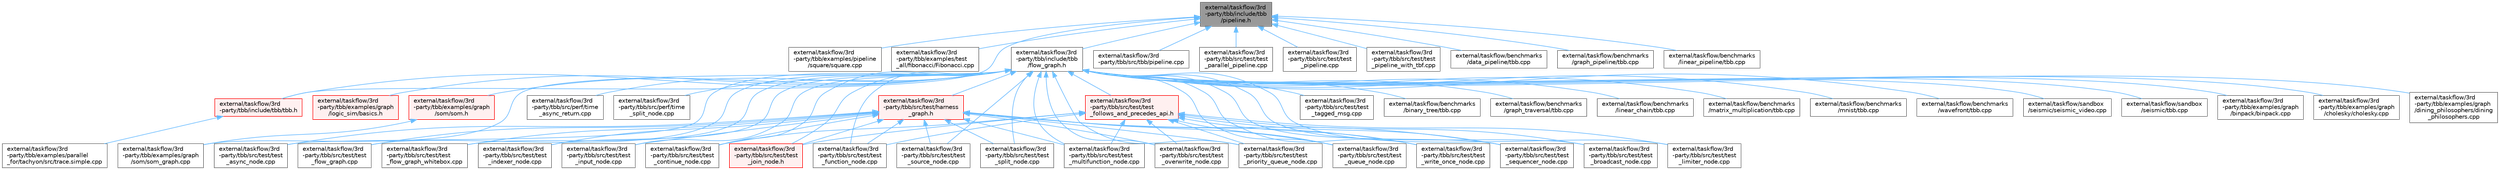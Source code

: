 digraph "external/taskflow/3rd-party/tbb/include/tbb/pipeline.h"
{
 // LATEX_PDF_SIZE
  bgcolor="transparent";
  edge [fontname=Helvetica,fontsize=10,labelfontname=Helvetica,labelfontsize=10];
  node [fontname=Helvetica,fontsize=10,shape=box,height=0.2,width=0.4];
  Node1 [id="Node000001",label="external/taskflow/3rd\l-party/tbb/include/tbb\l/pipeline.h",height=0.2,width=0.4,color="gray40", fillcolor="grey60", style="filled", fontcolor="black",tooltip=" "];
  Node1 -> Node2 [id="edge79_Node000001_Node000002",dir="back",color="steelblue1",style="solid",tooltip=" "];
  Node2 [id="Node000002",label="external/taskflow/3rd\l-party/tbb/examples/pipeline\l/square/square.cpp",height=0.2,width=0.4,color="grey40", fillcolor="white", style="filled",URL="$square_8cpp.html",tooltip=" "];
  Node1 -> Node3 [id="edge80_Node000001_Node000003",dir="back",color="steelblue1",style="solid",tooltip=" "];
  Node3 [id="Node000003",label="external/taskflow/3rd\l-party/tbb/examples/test\l_all/fibonacci/Fibonacci.cpp",height=0.2,width=0.4,color="grey40", fillcolor="white", style="filled",URL="$3rd-party_2tbb_2examples_2test__all_2fibonacci_2_fibonacci_8cpp.html",tooltip=" "];
  Node1 -> Node4 [id="edge81_Node000001_Node000004",dir="back",color="steelblue1",style="solid",tooltip=" "];
  Node4 [id="Node000004",label="external/taskflow/3rd\l-party/tbb/include/tbb\l/flow_graph.h",height=0.2,width=0.4,color="grey40", fillcolor="white", style="filled",URL="$flow__graph_8h.html",tooltip="The graph related classes and functions"];
  Node4 -> Node5 [id="edge82_Node000004_Node000005",dir="back",color="steelblue1",style="solid",tooltip=" "];
  Node5 [id="Node000005",label="external/taskflow/3rd\l-party/tbb/examples/graph\l/binpack/binpack.cpp",height=0.2,width=0.4,color="grey40", fillcolor="white", style="filled",URL="$binpack_8cpp.html",tooltip=" "];
  Node4 -> Node6 [id="edge83_Node000004_Node000006",dir="back",color="steelblue1",style="solid",tooltip=" "];
  Node6 [id="Node000006",label="external/taskflow/3rd\l-party/tbb/examples/graph\l/cholesky/cholesky.cpp",height=0.2,width=0.4,color="grey40", fillcolor="white", style="filled",URL="$tbb_2examples_2graph_2cholesky_2cholesky_8cpp.html",tooltip=" "];
  Node4 -> Node7 [id="edge84_Node000004_Node000007",dir="back",color="steelblue1",style="solid",tooltip=" "];
  Node7 [id="Node000007",label="external/taskflow/3rd\l-party/tbb/examples/graph\l/dining_philosophers/dining\l_philosophers.cpp",height=0.2,width=0.4,color="grey40", fillcolor="white", style="filled",URL="$dining__philosophers_8cpp.html",tooltip=" "];
  Node4 -> Node8 [id="edge85_Node000004_Node000008",dir="back",color="steelblue1",style="solid",tooltip=" "];
  Node8 [id="Node000008",label="external/taskflow/3rd\l-party/tbb/examples/graph\l/logic_sim/basics.h",height=0.2,width=0.4,color="red", fillcolor="#FFF0F0", style="filled",URL="$basics_8h.html",tooltip=" "];
  Node4 -> Node13 [id="edge86_Node000004_Node000013",dir="back",color="steelblue1",style="solid",tooltip=" "];
  Node13 [id="Node000013",label="external/taskflow/3rd\l-party/tbb/examples/graph\l/som/som.h",height=0.2,width=0.4,color="red", fillcolor="#FFF0F0", style="filled",URL="$som_8h.html",tooltip=" "];
  Node13 -> Node15 [id="edge87_Node000013_Node000015",dir="back",color="steelblue1",style="solid",tooltip=" "];
  Node15 [id="Node000015",label="external/taskflow/3rd\l-party/tbb/examples/graph\l/som/som_graph.cpp",height=0.2,width=0.4,color="grey40", fillcolor="white", style="filled",URL="$som__graph_8cpp.html",tooltip=" "];
  Node4 -> Node15 [id="edge88_Node000004_Node000015",dir="back",color="steelblue1",style="solid",tooltip=" "];
  Node4 -> Node16 [id="edge89_Node000004_Node000016",dir="back",color="steelblue1",style="solid",tooltip=" "];
  Node16 [id="Node000016",label="external/taskflow/3rd\l-party/tbb/include/tbb/tbb.h",height=0.2,width=0.4,color="red", fillcolor="#FFF0F0", style="filled",URL="$tbb_8h.html",tooltip=" "];
  Node16 -> Node17 [id="edge90_Node000016_Node000017",dir="back",color="steelblue1",style="solid",tooltip=" "];
  Node17 [id="Node000017",label="external/taskflow/3rd\l-party/tbb/examples/parallel\l_for/tachyon/src/trace.simple.cpp",height=0.2,width=0.4,color="grey40", fillcolor="white", style="filled",URL="$trace_8simple_8cpp.html",tooltip=" "];
  Node4 -> Node19 [id="edge91_Node000004_Node000019",dir="back",color="steelblue1",style="solid",tooltip=" "];
  Node19 [id="Node000019",label="external/taskflow/3rd\l-party/tbb/src/perf/time\l_async_return.cpp",height=0.2,width=0.4,color="grey40", fillcolor="white", style="filled",URL="$time__async__return_8cpp.html",tooltip=" "];
  Node4 -> Node20 [id="edge92_Node000004_Node000020",dir="back",color="steelblue1",style="solid",tooltip=" "];
  Node20 [id="Node000020",label="external/taskflow/3rd\l-party/tbb/src/perf/time\l_split_node.cpp",height=0.2,width=0.4,color="grey40", fillcolor="white", style="filled",URL="$time__split__node_8cpp.html",tooltip=" "];
  Node4 -> Node21 [id="edge93_Node000004_Node000021",dir="back",color="steelblue1",style="solid",tooltip=" "];
  Node21 [id="Node000021",label="external/taskflow/3rd\l-party/tbb/src/test/harness\l_graph.h",height=0.2,width=0.4,color="red", fillcolor="#FFF0F0", style="filled",URL="$harness__graph_8h.html",tooltip=" "];
  Node21 -> Node22 [id="edge94_Node000021_Node000022",dir="back",color="steelblue1",style="solid",tooltip=" "];
  Node22 [id="Node000022",label="external/taskflow/3rd\l-party/tbb/src/test/test\l_async_node.cpp",height=0.2,width=0.4,color="grey40", fillcolor="white", style="filled",URL="$test__async__node_8cpp.html",tooltip=" "];
  Node21 -> Node24 [id="edge95_Node000021_Node000024",dir="back",color="steelblue1",style="solid",tooltip=" "];
  Node24 [id="Node000024",label="external/taskflow/3rd\l-party/tbb/src/test/test\l_continue_node.cpp",height=0.2,width=0.4,color="grey40", fillcolor="white", style="filled",URL="$test__continue__node_8cpp.html",tooltip=" "];
  Node21 -> Node25 [id="edge96_Node000021_Node000025",dir="back",color="steelblue1",style="solid",tooltip=" "];
  Node25 [id="Node000025",label="external/taskflow/3rd\l-party/tbb/src/test/test\l_flow_graph.cpp",height=0.2,width=0.4,color="grey40", fillcolor="white", style="filled",URL="$test__flow__graph_8cpp.html",tooltip=" "];
  Node21 -> Node26 [id="edge97_Node000021_Node000026",dir="back",color="steelblue1",style="solid",tooltip=" "];
  Node26 [id="Node000026",label="external/taskflow/3rd\l-party/tbb/src/test/test\l_flow_graph_whitebox.cpp",height=0.2,width=0.4,color="grey40", fillcolor="white", style="filled",URL="$test__flow__graph__whitebox_8cpp.html",tooltip=" "];
  Node21 -> Node27 [id="edge98_Node000021_Node000027",dir="back",color="steelblue1",style="solid",tooltip=" "];
  Node27 [id="Node000027",label="external/taskflow/3rd\l-party/tbb/src/test/test\l_function_node.cpp",height=0.2,width=0.4,color="grey40", fillcolor="white", style="filled",URL="$test__function__node_8cpp.html",tooltip=" "];
  Node21 -> Node28 [id="edge99_Node000021_Node000028",dir="back",color="steelblue1",style="solid",tooltip=" "];
  Node28 [id="Node000028",label="external/taskflow/3rd\l-party/tbb/src/test/test\l_indexer_node.cpp",height=0.2,width=0.4,color="grey40", fillcolor="white", style="filled",URL="$test__indexer__node_8cpp.html",tooltip=" "];
  Node21 -> Node29 [id="edge100_Node000021_Node000029",dir="back",color="steelblue1",style="solid",tooltip=" "];
  Node29 [id="Node000029",label="external/taskflow/3rd\l-party/tbb/src/test/test\l_input_node.cpp",height=0.2,width=0.4,color="grey40", fillcolor="white", style="filled",URL="$test__input__node_8cpp.html",tooltip=" "];
  Node21 -> Node30 [id="edge101_Node000021_Node000030",dir="back",color="steelblue1",style="solid",tooltip=" "];
  Node30 [id="Node000030",label="external/taskflow/3rd\l-party/tbb/src/test/test\l_join_node.h",height=0.2,width=0.4,color="red", fillcolor="#FFF0F0", style="filled",URL="$test__join__node_8h.html",tooltip=" "];
  Node21 -> Node34 [id="edge102_Node000021_Node000034",dir="back",color="steelblue1",style="solid",tooltip=" "];
  Node34 [id="Node000034",label="external/taskflow/3rd\l-party/tbb/src/test/test\l_multifunction_node.cpp",height=0.2,width=0.4,color="grey40", fillcolor="white", style="filled",URL="$test__multifunction__node_8cpp.html",tooltip=" "];
  Node21 -> Node35 [id="edge103_Node000021_Node000035",dir="back",color="steelblue1",style="solid",tooltip=" "];
  Node35 [id="Node000035",label="external/taskflow/3rd\l-party/tbb/src/test/test\l_overwrite_node.cpp",height=0.2,width=0.4,color="grey40", fillcolor="white", style="filled",URL="$test__overwrite__node_8cpp.html",tooltip=" "];
  Node21 -> Node36 [id="edge104_Node000021_Node000036",dir="back",color="steelblue1",style="solid",tooltip=" "];
  Node36 [id="Node000036",label="external/taskflow/3rd\l-party/tbb/src/test/test\l_priority_queue_node.cpp",height=0.2,width=0.4,color="grey40", fillcolor="white", style="filled",URL="$test__priority__queue__node_8cpp.html",tooltip=" "];
  Node21 -> Node37 [id="edge105_Node000021_Node000037",dir="back",color="steelblue1",style="solid",tooltip=" "];
  Node37 [id="Node000037",label="external/taskflow/3rd\l-party/tbb/src/test/test\l_queue_node.cpp",height=0.2,width=0.4,color="grey40", fillcolor="white", style="filled",URL="$test__queue__node_8cpp.html",tooltip=" "];
  Node21 -> Node38 [id="edge106_Node000021_Node000038",dir="back",color="steelblue1",style="solid",tooltip=" "];
  Node38 [id="Node000038",label="external/taskflow/3rd\l-party/tbb/src/test/test\l_sequencer_node.cpp",height=0.2,width=0.4,color="grey40", fillcolor="white", style="filled",URL="$test__sequencer__node_8cpp.html",tooltip=" "];
  Node21 -> Node39 [id="edge107_Node000021_Node000039",dir="back",color="steelblue1",style="solid",tooltip=" "];
  Node39 [id="Node000039",label="external/taskflow/3rd\l-party/tbb/src/test/test\l_source_node.cpp",height=0.2,width=0.4,color="grey40", fillcolor="white", style="filled",URL="$test__source__node_8cpp.html",tooltip=" "];
  Node21 -> Node40 [id="edge108_Node000021_Node000040",dir="back",color="steelblue1",style="solid",tooltip=" "];
  Node40 [id="Node000040",label="external/taskflow/3rd\l-party/tbb/src/test/test\l_split_node.cpp",height=0.2,width=0.4,color="grey40", fillcolor="white", style="filled",URL="$test__split__node_8cpp.html",tooltip=" "];
  Node21 -> Node41 [id="edge109_Node000021_Node000041",dir="back",color="steelblue1",style="solid",tooltip=" "];
  Node41 [id="Node000041",label="external/taskflow/3rd\l-party/tbb/src/test/test\l_write_once_node.cpp",height=0.2,width=0.4,color="grey40", fillcolor="white", style="filled",URL="$test__write__once__node_8cpp.html",tooltip=" "];
  Node4 -> Node22 [id="edge110_Node000004_Node000022",dir="back",color="steelblue1",style="solid",tooltip=" "];
  Node4 -> Node42 [id="edge111_Node000004_Node000042",dir="back",color="steelblue1",style="solid",tooltip=" "];
  Node42 [id="Node000042",label="external/taskflow/3rd\l-party/tbb/src/test/test\l_broadcast_node.cpp",height=0.2,width=0.4,color="grey40", fillcolor="white", style="filled",URL="$test__broadcast__node_8cpp.html",tooltip=" "];
  Node4 -> Node24 [id="edge112_Node000004_Node000024",dir="back",color="steelblue1",style="solid",tooltip=" "];
  Node4 -> Node25 [id="edge113_Node000004_Node000025",dir="back",color="steelblue1",style="solid",tooltip=" "];
  Node4 -> Node26 [id="edge114_Node000004_Node000026",dir="back",color="steelblue1",style="solid",tooltip=" "];
  Node4 -> Node43 [id="edge115_Node000004_Node000043",dir="back",color="steelblue1",style="solid",tooltip=" "];
  Node43 [id="Node000043",label="external/taskflow/3rd\l-party/tbb/src/test/test\l_follows_and_precedes_api.h",height=0.2,width=0.4,color="red", fillcolor="#FFF0F0", style="filled",URL="$test__follows__and__precedes__api_8h.html",tooltip=" "];
  Node43 -> Node42 [id="edge116_Node000043_Node000042",dir="back",color="steelblue1",style="solid",tooltip=" "];
  Node43 -> Node24 [id="edge117_Node000043_Node000024",dir="back",color="steelblue1",style="solid",tooltip=" "];
  Node43 -> Node27 [id="edge118_Node000043_Node000027",dir="back",color="steelblue1",style="solid",tooltip=" "];
  Node43 -> Node30 [id="edge119_Node000043_Node000030",dir="back",color="steelblue1",style="solid",tooltip=" "];
  Node43 -> Node44 [id="edge120_Node000043_Node000044",dir="back",color="steelblue1",style="solid",tooltip=" "];
  Node44 [id="Node000044",label="external/taskflow/3rd\l-party/tbb/src/test/test\l_limiter_node.cpp",height=0.2,width=0.4,color="grey40", fillcolor="white", style="filled",URL="$test__limiter__node_8cpp.html",tooltip=" "];
  Node43 -> Node34 [id="edge121_Node000043_Node000034",dir="back",color="steelblue1",style="solid",tooltip=" "];
  Node43 -> Node35 [id="edge122_Node000043_Node000035",dir="back",color="steelblue1",style="solid",tooltip=" "];
  Node43 -> Node36 [id="edge123_Node000043_Node000036",dir="back",color="steelblue1",style="solid",tooltip=" "];
  Node43 -> Node37 [id="edge124_Node000043_Node000037",dir="back",color="steelblue1",style="solid",tooltip=" "];
  Node43 -> Node38 [id="edge125_Node000043_Node000038",dir="back",color="steelblue1",style="solid",tooltip=" "];
  Node43 -> Node41 [id="edge126_Node000043_Node000041",dir="back",color="steelblue1",style="solid",tooltip=" "];
  Node4 -> Node27 [id="edge127_Node000004_Node000027",dir="back",color="steelblue1",style="solid",tooltip=" "];
  Node4 -> Node28 [id="edge128_Node000004_Node000028",dir="back",color="steelblue1",style="solid",tooltip=" "];
  Node4 -> Node29 [id="edge129_Node000004_Node000029",dir="back",color="steelblue1",style="solid",tooltip=" "];
  Node4 -> Node30 [id="edge130_Node000004_Node000030",dir="back",color="steelblue1",style="solid",tooltip=" "];
  Node4 -> Node44 [id="edge131_Node000004_Node000044",dir="back",color="steelblue1",style="solid",tooltip=" "];
  Node4 -> Node34 [id="edge132_Node000004_Node000034",dir="back",color="steelblue1",style="solid",tooltip=" "];
  Node4 -> Node35 [id="edge133_Node000004_Node000035",dir="back",color="steelblue1",style="solid",tooltip=" "];
  Node4 -> Node36 [id="edge134_Node000004_Node000036",dir="back",color="steelblue1",style="solid",tooltip=" "];
  Node4 -> Node37 [id="edge135_Node000004_Node000037",dir="back",color="steelblue1",style="solid",tooltip=" "];
  Node4 -> Node38 [id="edge136_Node000004_Node000038",dir="back",color="steelblue1",style="solid",tooltip=" "];
  Node4 -> Node39 [id="edge137_Node000004_Node000039",dir="back",color="steelblue1",style="solid",tooltip=" "];
  Node4 -> Node40 [id="edge138_Node000004_Node000040",dir="back",color="steelblue1",style="solid",tooltip=" "];
  Node4 -> Node45 [id="edge139_Node000004_Node000045",dir="back",color="steelblue1",style="solid",tooltip=" "];
  Node45 [id="Node000045",label="external/taskflow/3rd\l-party/tbb/src/test/test\l_tagged_msg.cpp",height=0.2,width=0.4,color="grey40", fillcolor="white", style="filled",URL="$test__tagged__msg_8cpp.html",tooltip=" "];
  Node4 -> Node41 [id="edge140_Node000004_Node000041",dir="back",color="steelblue1",style="solid",tooltip=" "];
  Node4 -> Node46 [id="edge141_Node000004_Node000046",dir="back",color="steelblue1",style="solid",tooltip=" "];
  Node46 [id="Node000046",label="external/taskflow/benchmarks\l/binary_tree/tbb.cpp",height=0.2,width=0.4,color="grey40", fillcolor="white", style="filled",URL="$benchmarks_2binary__tree_2tbb_8cpp.html",tooltip=" "];
  Node4 -> Node47 [id="edge142_Node000004_Node000047",dir="back",color="steelblue1",style="solid",tooltip=" "];
  Node47 [id="Node000047",label="external/taskflow/benchmarks\l/graph_traversal/tbb.cpp",height=0.2,width=0.4,color="grey40", fillcolor="white", style="filled",URL="$benchmarks_2graph__traversal_2tbb_8cpp.html",tooltip=" "];
  Node4 -> Node48 [id="edge143_Node000004_Node000048",dir="back",color="steelblue1",style="solid",tooltip=" "];
  Node48 [id="Node000048",label="external/taskflow/benchmarks\l/linear_chain/tbb.cpp",height=0.2,width=0.4,color="grey40", fillcolor="white", style="filled",URL="$benchmarks_2linear__chain_2tbb_8cpp.html",tooltip=" "];
  Node4 -> Node49 [id="edge144_Node000004_Node000049",dir="back",color="steelblue1",style="solid",tooltip=" "];
  Node49 [id="Node000049",label="external/taskflow/benchmarks\l/matrix_multiplication/tbb.cpp",height=0.2,width=0.4,color="grey40", fillcolor="white", style="filled",URL="$benchmarks_2matrix__multiplication_2tbb_8cpp.html",tooltip=" "];
  Node4 -> Node50 [id="edge145_Node000004_Node000050",dir="back",color="steelblue1",style="solid",tooltip=" "];
  Node50 [id="Node000050",label="external/taskflow/benchmarks\l/mnist/tbb.cpp",height=0.2,width=0.4,color="grey40", fillcolor="white", style="filled",URL="$benchmarks_2mnist_2tbb_8cpp.html",tooltip=" "];
  Node4 -> Node51 [id="edge146_Node000004_Node000051",dir="back",color="steelblue1",style="solid",tooltip=" "];
  Node51 [id="Node000051",label="external/taskflow/benchmarks\l/wavefront/tbb.cpp",height=0.2,width=0.4,color="grey40", fillcolor="white", style="filled",URL="$benchmarks_2wavefront_2tbb_8cpp.html",tooltip=" "];
  Node4 -> Node52 [id="edge147_Node000004_Node000052",dir="back",color="steelblue1",style="solid",tooltip=" "];
  Node52 [id="Node000052",label="external/taskflow/sandbox\l/seismic/seismic_video.cpp",height=0.2,width=0.4,color="grey40", fillcolor="white", style="filled",URL="$sandbox_2seismic_2seismic__video_8cpp.html",tooltip=" "];
  Node4 -> Node53 [id="edge148_Node000004_Node000053",dir="back",color="steelblue1",style="solid",tooltip=" "];
  Node53 [id="Node000053",label="external/taskflow/sandbox\l/seismic/tbb.cpp",height=0.2,width=0.4,color="grey40", fillcolor="white", style="filled",URL="$sandbox_2seismic_2tbb_8cpp.html",tooltip=" "];
  Node1 -> Node16 [id="edge149_Node000001_Node000016",dir="back",color="steelblue1",style="solid",tooltip=" "];
  Node1 -> Node54 [id="edge150_Node000001_Node000054",dir="back",color="steelblue1",style="solid",tooltip=" "];
  Node54 [id="Node000054",label="external/taskflow/3rd\l-party/tbb/src/tbb/pipeline.cpp",height=0.2,width=0.4,color="grey40", fillcolor="white", style="filled",URL="$3rd-party_2tbb_2src_2tbb_2pipeline_8cpp.html",tooltip=" "];
  Node1 -> Node55 [id="edge151_Node000001_Node000055",dir="back",color="steelblue1",style="solid",tooltip=" "];
  Node55 [id="Node000055",label="external/taskflow/3rd\l-party/tbb/src/test/test\l_parallel_pipeline.cpp",height=0.2,width=0.4,color="grey40", fillcolor="white", style="filled",URL="$test__parallel__pipeline_8cpp.html",tooltip=" "];
  Node1 -> Node56 [id="edge152_Node000001_Node000056",dir="back",color="steelblue1",style="solid",tooltip=" "];
  Node56 [id="Node000056",label="external/taskflow/3rd\l-party/tbb/src/test/test\l_pipeline.cpp",height=0.2,width=0.4,color="grey40", fillcolor="white", style="filled",URL="$test__pipeline_8cpp.html",tooltip=" "];
  Node1 -> Node57 [id="edge153_Node000001_Node000057",dir="back",color="steelblue1",style="solid",tooltip=" "];
  Node57 [id="Node000057",label="external/taskflow/3rd\l-party/tbb/src/test/test\l_pipeline_with_tbf.cpp",height=0.2,width=0.4,color="grey40", fillcolor="white", style="filled",URL="$test__pipeline__with__tbf_8cpp.html",tooltip=" "];
  Node1 -> Node58 [id="edge154_Node000001_Node000058",dir="back",color="steelblue1",style="solid",tooltip=" "];
  Node58 [id="Node000058",label="external/taskflow/benchmarks\l/data_pipeline/tbb.cpp",height=0.2,width=0.4,color="grey40", fillcolor="white", style="filled",URL="$benchmarks_2data__pipeline_2tbb_8cpp.html",tooltip=" "];
  Node1 -> Node59 [id="edge155_Node000001_Node000059",dir="back",color="steelblue1",style="solid",tooltip=" "];
  Node59 [id="Node000059",label="external/taskflow/benchmarks\l/graph_pipeline/tbb.cpp",height=0.2,width=0.4,color="grey40", fillcolor="white", style="filled",URL="$benchmarks_2graph__pipeline_2tbb_8cpp.html",tooltip=" "];
  Node1 -> Node60 [id="edge156_Node000001_Node000060",dir="back",color="steelblue1",style="solid",tooltip=" "];
  Node60 [id="Node000060",label="external/taskflow/benchmarks\l/linear_pipeline/tbb.cpp",height=0.2,width=0.4,color="grey40", fillcolor="white", style="filled",URL="$benchmarks_2linear__pipeline_2tbb_8cpp.html",tooltip=" "];
}
